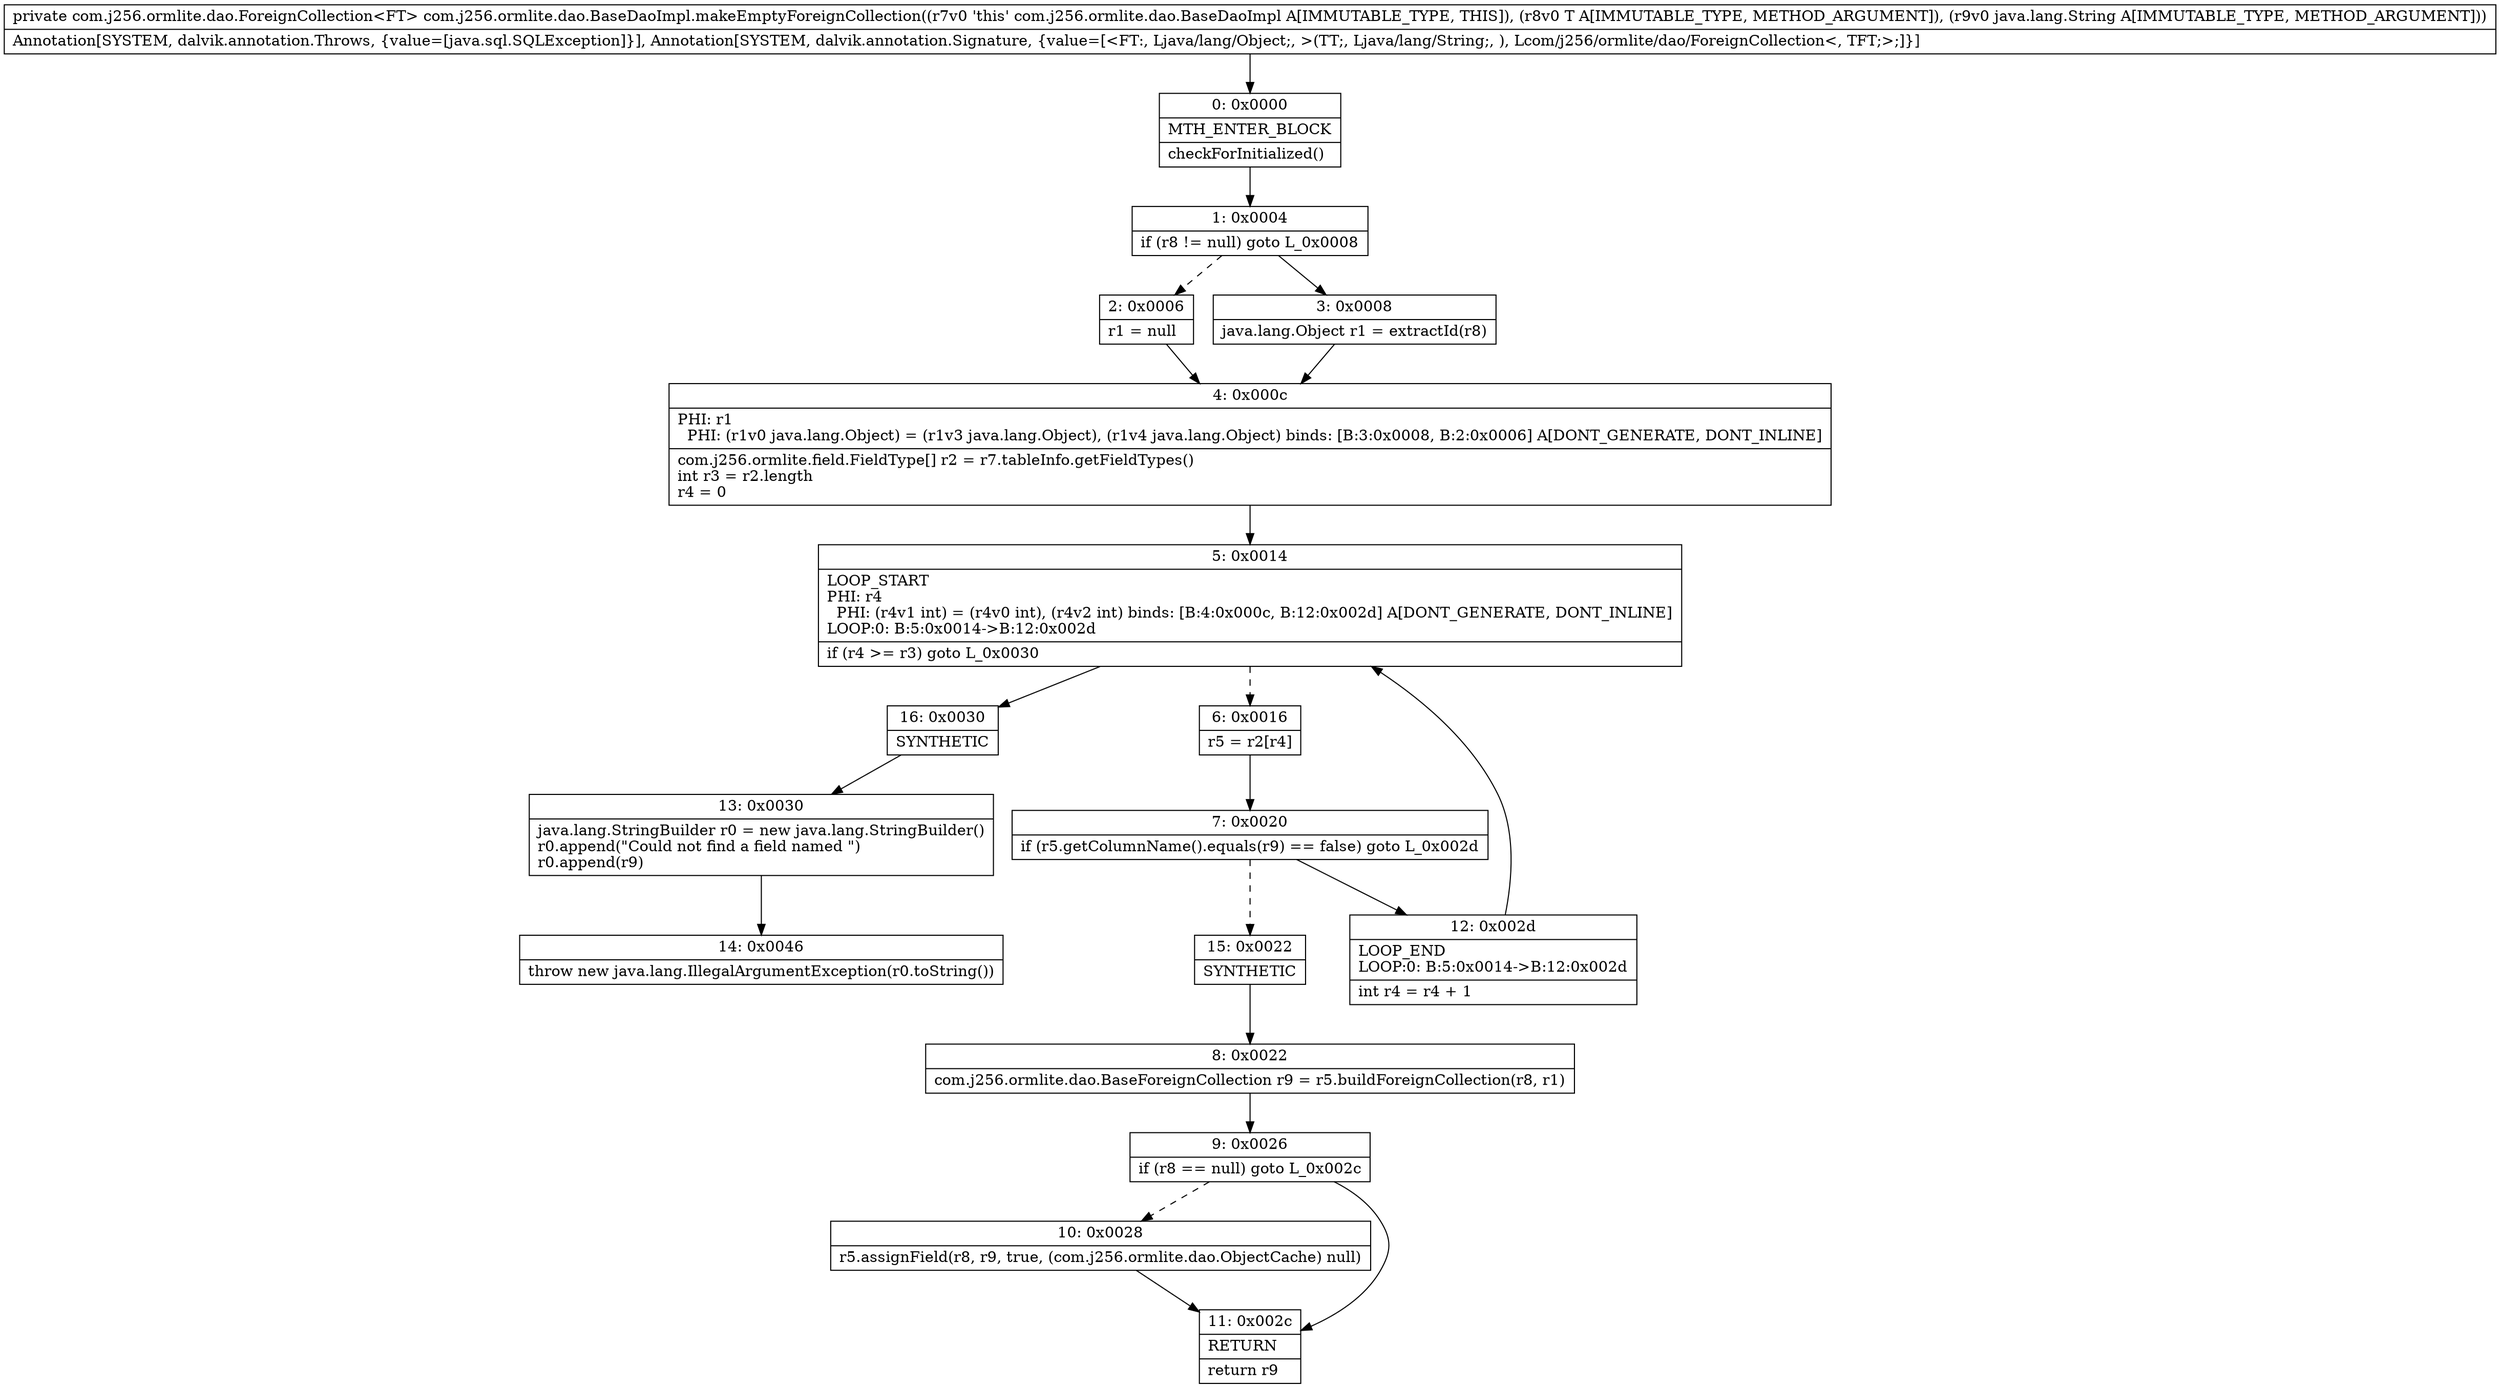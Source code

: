digraph "CFG forcom.j256.ormlite.dao.BaseDaoImpl.makeEmptyForeignCollection(Ljava\/lang\/Object;Ljava\/lang\/String;)Lcom\/j256\/ormlite\/dao\/ForeignCollection;" {
Node_0 [shape=record,label="{0\:\ 0x0000|MTH_ENTER_BLOCK\l|checkForInitialized()\l}"];
Node_1 [shape=record,label="{1\:\ 0x0004|if (r8 != null) goto L_0x0008\l}"];
Node_2 [shape=record,label="{2\:\ 0x0006|r1 = null\l}"];
Node_3 [shape=record,label="{3\:\ 0x0008|java.lang.Object r1 = extractId(r8)\l}"];
Node_4 [shape=record,label="{4\:\ 0x000c|PHI: r1 \l  PHI: (r1v0 java.lang.Object) = (r1v3 java.lang.Object), (r1v4 java.lang.Object) binds: [B:3:0x0008, B:2:0x0006] A[DONT_GENERATE, DONT_INLINE]\l|com.j256.ormlite.field.FieldType[] r2 = r7.tableInfo.getFieldTypes()\lint r3 = r2.length\lr4 = 0\l}"];
Node_5 [shape=record,label="{5\:\ 0x0014|LOOP_START\lPHI: r4 \l  PHI: (r4v1 int) = (r4v0 int), (r4v2 int) binds: [B:4:0x000c, B:12:0x002d] A[DONT_GENERATE, DONT_INLINE]\lLOOP:0: B:5:0x0014\-\>B:12:0x002d\l|if (r4 \>= r3) goto L_0x0030\l}"];
Node_6 [shape=record,label="{6\:\ 0x0016|r5 = r2[r4]\l}"];
Node_7 [shape=record,label="{7\:\ 0x0020|if (r5.getColumnName().equals(r9) == false) goto L_0x002d\l}"];
Node_8 [shape=record,label="{8\:\ 0x0022|com.j256.ormlite.dao.BaseForeignCollection r9 = r5.buildForeignCollection(r8, r1)\l}"];
Node_9 [shape=record,label="{9\:\ 0x0026|if (r8 == null) goto L_0x002c\l}"];
Node_10 [shape=record,label="{10\:\ 0x0028|r5.assignField(r8, r9, true, (com.j256.ormlite.dao.ObjectCache) null)\l}"];
Node_11 [shape=record,label="{11\:\ 0x002c|RETURN\l|return r9\l}"];
Node_12 [shape=record,label="{12\:\ 0x002d|LOOP_END\lLOOP:0: B:5:0x0014\-\>B:12:0x002d\l|int r4 = r4 + 1\l}"];
Node_13 [shape=record,label="{13\:\ 0x0030|java.lang.StringBuilder r0 = new java.lang.StringBuilder()\lr0.append(\"Could not find a field named \")\lr0.append(r9)\l}"];
Node_14 [shape=record,label="{14\:\ 0x0046|throw new java.lang.IllegalArgumentException(r0.toString())\l}"];
Node_15 [shape=record,label="{15\:\ 0x0022|SYNTHETIC\l}"];
Node_16 [shape=record,label="{16\:\ 0x0030|SYNTHETIC\l}"];
MethodNode[shape=record,label="{private com.j256.ormlite.dao.ForeignCollection\<FT\> com.j256.ormlite.dao.BaseDaoImpl.makeEmptyForeignCollection((r7v0 'this' com.j256.ormlite.dao.BaseDaoImpl A[IMMUTABLE_TYPE, THIS]), (r8v0 T A[IMMUTABLE_TYPE, METHOD_ARGUMENT]), (r9v0 java.lang.String A[IMMUTABLE_TYPE, METHOD_ARGUMENT]))  | Annotation[SYSTEM, dalvik.annotation.Throws, \{value=[java.sql.SQLException]\}], Annotation[SYSTEM, dalvik.annotation.Signature, \{value=[\<FT:, Ljava\/lang\/Object;, \>(TT;, Ljava\/lang\/String;, ), Lcom\/j256\/ormlite\/dao\/ForeignCollection\<, TFT;\>;]\}]\l}"];
MethodNode -> Node_0;
Node_0 -> Node_1;
Node_1 -> Node_2[style=dashed];
Node_1 -> Node_3;
Node_2 -> Node_4;
Node_3 -> Node_4;
Node_4 -> Node_5;
Node_5 -> Node_6[style=dashed];
Node_5 -> Node_16;
Node_6 -> Node_7;
Node_7 -> Node_12;
Node_7 -> Node_15[style=dashed];
Node_8 -> Node_9;
Node_9 -> Node_10[style=dashed];
Node_9 -> Node_11;
Node_10 -> Node_11;
Node_12 -> Node_5;
Node_13 -> Node_14;
Node_15 -> Node_8;
Node_16 -> Node_13;
}

